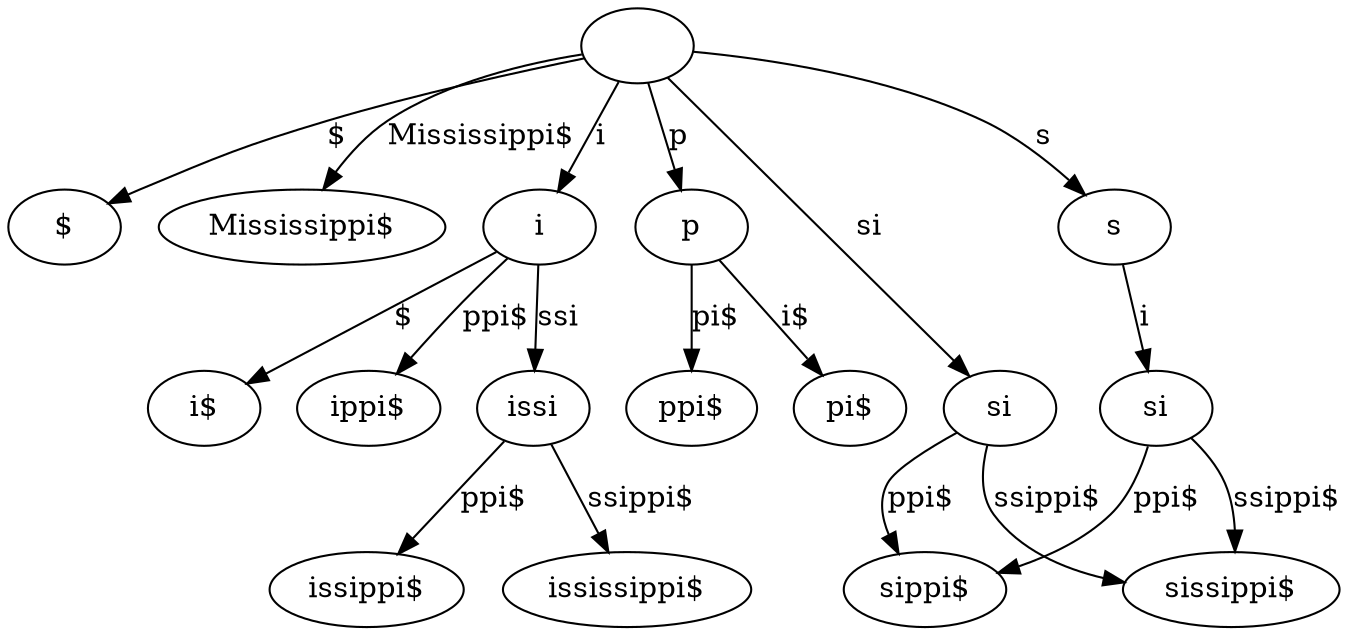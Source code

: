 // Suffix tree
digraph {
	"|" [label=""]
	"$|$" [label="$"]
	"|" -> "$|$" [label="$"]
	"Mississippi$|Mississippi$" [label="Mississippi$"]
	"|" -> "Mississippi$|Mississippi$" [label="Mississippi$"]
	"i|i" [label=i]
	"$|i$" [label="i$"]
	"i|i" -> "$|i$" [label="$"]
	"ppi$|ippi$" [label="ippi$"]
	"i|i" -> "ppi$|ippi$" [label="ppi$"]
	"ssi|issi" [label=issi]
	"ppi$|issippi$" [label="issippi$"]
	"ssi|issi" -> "ppi$|issippi$" [label="ppi$"]
	"ssippi$|ississippi$" [label="ississippi$"]
	"ssi|issi" -> "ssippi$|ississippi$" [label="ssippi$"]
	"i|i" -> "ssi|issi" [label=ssi]
	"|" -> "i|i" [label=i]
	"p|p" [label=p]
	"i$|pi$" [label="pi$"]
	"p|p" -> "i$|pi$" [label="i$"]
	"pi$|ppi$" [label="ppi$"]
	"p|p" -> "pi$|ppi$" [label="pi$"]
	"|" -> "p|p" [label=p]
	"s|s" [label=s]
	"i|si" [label=si]
	"ppi$|sippi$" [label="sippi$"]
	"i|si" -> "ppi$|sippi$" [label="ppi$"]
	"ssippi$|sissippi$" [label="sissippi$"]
	"i|si" -> "ssippi$|sissippi$" [label="ssippi$"]
	"s|s" -> "i|si" [label=i]
	"|" -> "s|s" [label=s]
	"si|si" [label=si]
	"ppi$|sippi$" [label="sippi$"]
	"si|si" -> "ppi$|sippi$" [label="ppi$"]
	"ssippi$|sissippi$" [label="sissippi$"]
	"si|si" -> "ssippi$|sissippi$" [label="ssippi$"]
	"|" -> "si|si" [label=si]
}
